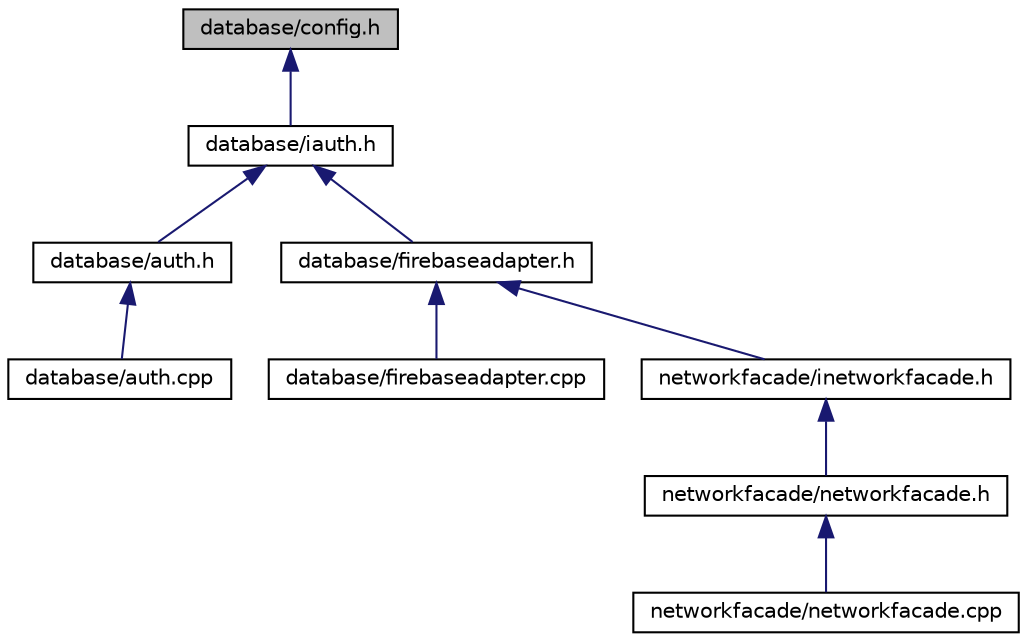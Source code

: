 digraph "database/config.h"
{
  edge [fontname="Helvetica",fontsize="10",labelfontname="Helvetica",labelfontsize="10"];
  node [fontname="Helvetica",fontsize="10",shape=record];
  Node2 [label="database/config.h",height=0.2,width=0.4,color="black", fillcolor="grey75", style="filled", fontcolor="black"];
  Node2 -> Node3 [dir="back",color="midnightblue",fontsize="10",style="solid",fontname="Helvetica"];
  Node3 [label="database/iauth.h",height=0.2,width=0.4,color="black", fillcolor="white", style="filled",URL="$iauth_8h.html",tooltip="Interface for user authentiation with email and password. "];
  Node3 -> Node4 [dir="back",color="midnightblue",fontsize="10",style="solid",fontname="Helvetica"];
  Node4 [label="database/auth.h",height=0.2,width=0.4,color="black", fillcolor="white", style="filled",URL="$auth_8h.html",tooltip="Implementation for user authentiation with email and password. "];
  Node4 -> Node5 [dir="back",color="midnightblue",fontsize="10",style="solid",fontname="Helvetica"];
  Node5 [label="database/auth.cpp",height=0.2,width=0.4,color="black", fillcolor="white", style="filled",URL="$auth_8cpp.html",tooltip="Implementation for user authentiation with email and password. "];
  Node3 -> Node6 [dir="back",color="midnightblue",fontsize="10",style="solid",fontname="Helvetica"];
  Node6 [label="database/firebaseadapter.h",height=0.2,width=0.4,color="black", fillcolor="white", style="filled",URL="$firebaseadapter_8h.html",tooltip="Implementation for database operations. "];
  Node6 -> Node7 [dir="back",color="midnightblue",fontsize="10",style="solid",fontname="Helvetica"];
  Node7 [label="database/firebaseadapter.cpp",height=0.2,width=0.4,color="black", fillcolor="white", style="filled",URL="$firebaseadapter_8cpp.html",tooltip="Implementation for database operations. "];
  Node6 -> Node8 [dir="back",color="midnightblue",fontsize="10",style="solid",fontname="Helvetica"];
  Node8 [label="networkfacade/inetworkfacade.h",height=0.2,width=0.4,color="black", fillcolor="white", style="filled",URL="$inetworkfacade_8h.html",tooltip="Interface for NetworkFacade. "];
  Node8 -> Node9 [dir="back",color="midnightblue",fontsize="10",style="solid",fontname="Helvetica"];
  Node9 [label="networkfacade/networkfacade.h",height=0.2,width=0.4,color="black", fillcolor="white", style="filled",URL="$networkfacade_8h.html",tooltip="Implementation of NetworkFacade. "];
  Node9 -> Node10 [dir="back",color="midnightblue",fontsize="10",style="solid",fontname="Helvetica"];
  Node10 [label="networkfacade/networkfacade.cpp",height=0.2,width=0.4,color="black", fillcolor="white", style="filled",URL="$networkfacade_8cpp.html",tooltip="Implementation of NetworkFacade. "];
}
